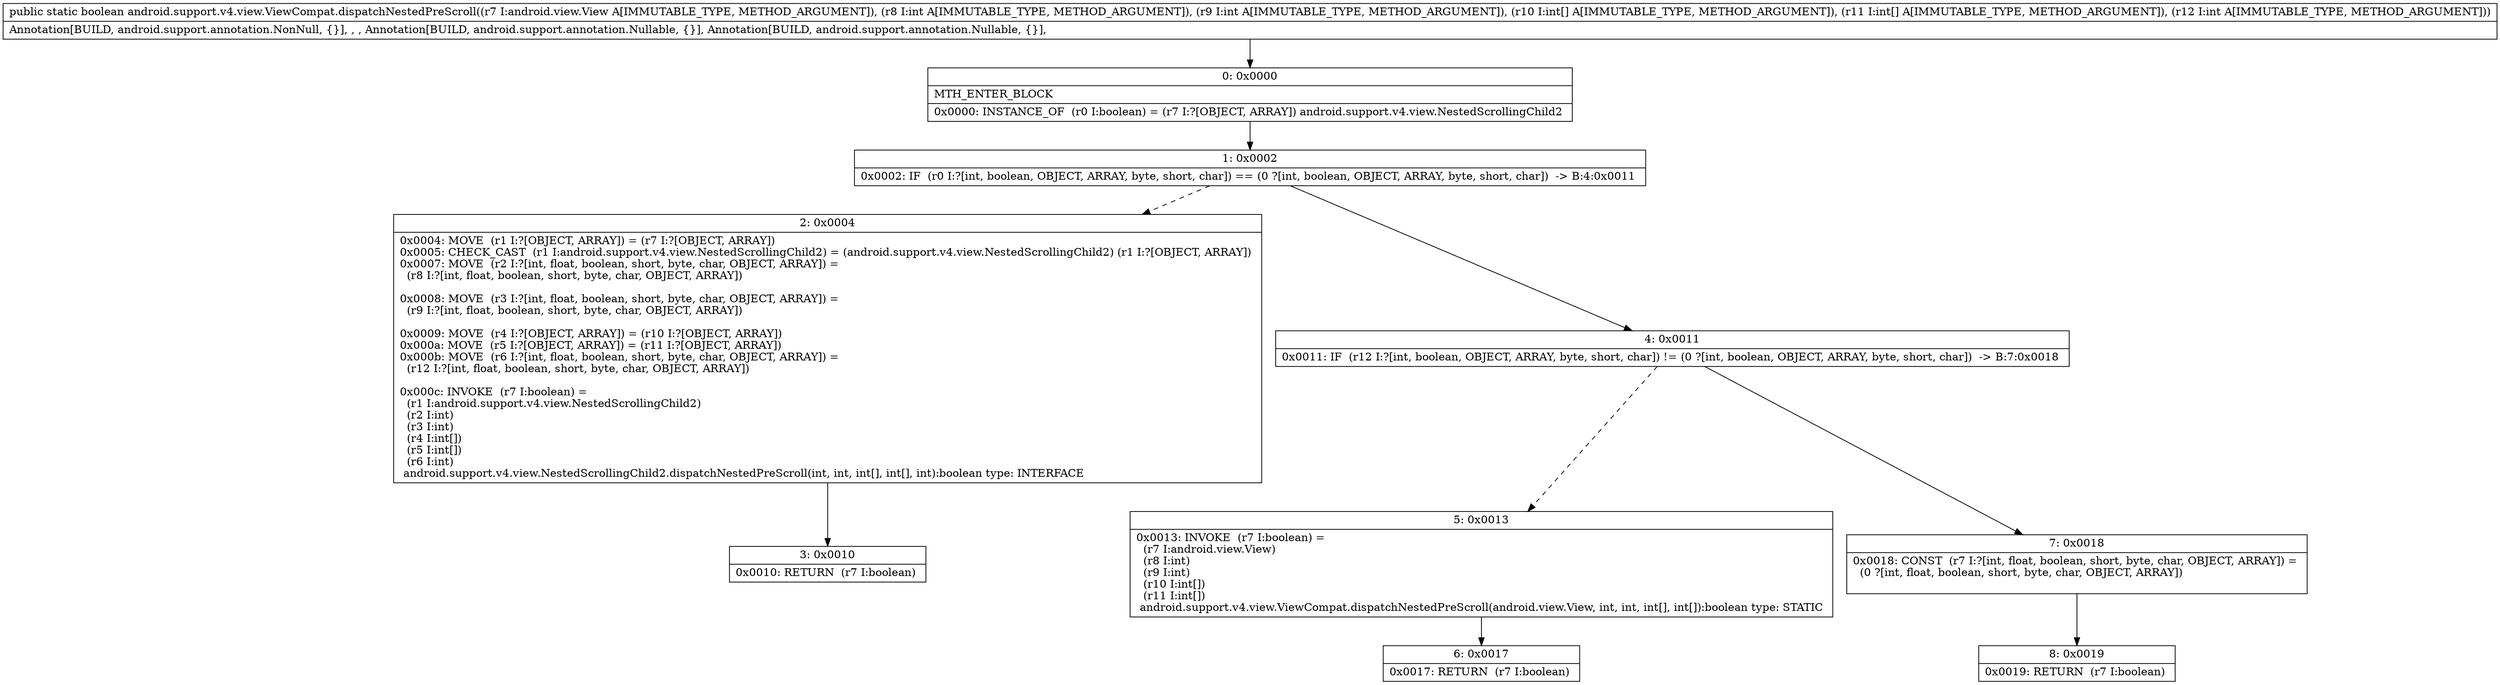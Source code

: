 digraph "CFG forandroid.support.v4.view.ViewCompat.dispatchNestedPreScroll(Landroid\/view\/View;II[I[II)Z" {
Node_0 [shape=record,label="{0\:\ 0x0000|MTH_ENTER_BLOCK\l|0x0000: INSTANCE_OF  (r0 I:boolean) = (r7 I:?[OBJECT, ARRAY]) android.support.v4.view.NestedScrollingChild2 \l}"];
Node_1 [shape=record,label="{1\:\ 0x0002|0x0002: IF  (r0 I:?[int, boolean, OBJECT, ARRAY, byte, short, char]) == (0 ?[int, boolean, OBJECT, ARRAY, byte, short, char])  \-\> B:4:0x0011 \l}"];
Node_2 [shape=record,label="{2\:\ 0x0004|0x0004: MOVE  (r1 I:?[OBJECT, ARRAY]) = (r7 I:?[OBJECT, ARRAY]) \l0x0005: CHECK_CAST  (r1 I:android.support.v4.view.NestedScrollingChild2) = (android.support.v4.view.NestedScrollingChild2) (r1 I:?[OBJECT, ARRAY]) \l0x0007: MOVE  (r2 I:?[int, float, boolean, short, byte, char, OBJECT, ARRAY]) = \l  (r8 I:?[int, float, boolean, short, byte, char, OBJECT, ARRAY])\l \l0x0008: MOVE  (r3 I:?[int, float, boolean, short, byte, char, OBJECT, ARRAY]) = \l  (r9 I:?[int, float, boolean, short, byte, char, OBJECT, ARRAY])\l \l0x0009: MOVE  (r4 I:?[OBJECT, ARRAY]) = (r10 I:?[OBJECT, ARRAY]) \l0x000a: MOVE  (r5 I:?[OBJECT, ARRAY]) = (r11 I:?[OBJECT, ARRAY]) \l0x000b: MOVE  (r6 I:?[int, float, boolean, short, byte, char, OBJECT, ARRAY]) = \l  (r12 I:?[int, float, boolean, short, byte, char, OBJECT, ARRAY])\l \l0x000c: INVOKE  (r7 I:boolean) = \l  (r1 I:android.support.v4.view.NestedScrollingChild2)\l  (r2 I:int)\l  (r3 I:int)\l  (r4 I:int[])\l  (r5 I:int[])\l  (r6 I:int)\l android.support.v4.view.NestedScrollingChild2.dispatchNestedPreScroll(int, int, int[], int[], int):boolean type: INTERFACE \l}"];
Node_3 [shape=record,label="{3\:\ 0x0010|0x0010: RETURN  (r7 I:boolean) \l}"];
Node_4 [shape=record,label="{4\:\ 0x0011|0x0011: IF  (r12 I:?[int, boolean, OBJECT, ARRAY, byte, short, char]) != (0 ?[int, boolean, OBJECT, ARRAY, byte, short, char])  \-\> B:7:0x0018 \l}"];
Node_5 [shape=record,label="{5\:\ 0x0013|0x0013: INVOKE  (r7 I:boolean) = \l  (r7 I:android.view.View)\l  (r8 I:int)\l  (r9 I:int)\l  (r10 I:int[])\l  (r11 I:int[])\l android.support.v4.view.ViewCompat.dispatchNestedPreScroll(android.view.View, int, int, int[], int[]):boolean type: STATIC \l}"];
Node_6 [shape=record,label="{6\:\ 0x0017|0x0017: RETURN  (r7 I:boolean) \l}"];
Node_7 [shape=record,label="{7\:\ 0x0018|0x0018: CONST  (r7 I:?[int, float, boolean, short, byte, char, OBJECT, ARRAY]) = \l  (0 ?[int, float, boolean, short, byte, char, OBJECT, ARRAY])\l \l}"];
Node_8 [shape=record,label="{8\:\ 0x0019|0x0019: RETURN  (r7 I:boolean) \l}"];
MethodNode[shape=record,label="{public static boolean android.support.v4.view.ViewCompat.dispatchNestedPreScroll((r7 I:android.view.View A[IMMUTABLE_TYPE, METHOD_ARGUMENT]), (r8 I:int A[IMMUTABLE_TYPE, METHOD_ARGUMENT]), (r9 I:int A[IMMUTABLE_TYPE, METHOD_ARGUMENT]), (r10 I:int[] A[IMMUTABLE_TYPE, METHOD_ARGUMENT]), (r11 I:int[] A[IMMUTABLE_TYPE, METHOD_ARGUMENT]), (r12 I:int A[IMMUTABLE_TYPE, METHOD_ARGUMENT]))  | Annotation[BUILD, android.support.annotation.NonNull, \{\}], , , Annotation[BUILD, android.support.annotation.Nullable, \{\}], Annotation[BUILD, android.support.annotation.Nullable, \{\}], \l}"];
MethodNode -> Node_0;
Node_0 -> Node_1;
Node_1 -> Node_2[style=dashed];
Node_1 -> Node_4;
Node_2 -> Node_3;
Node_4 -> Node_5[style=dashed];
Node_4 -> Node_7;
Node_5 -> Node_6;
Node_7 -> Node_8;
}


